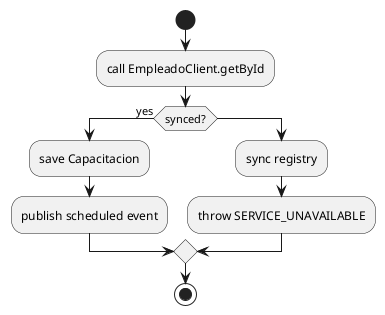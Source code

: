 @startuml
start
:call EmpleadoClient.getById;
if (synced?) then (yes)
  :save Capacitacion;
  :publish scheduled event;
else
  :sync registry;
  :throw SERVICE_UNAVAILABLE;
endif
stop
@enduml
